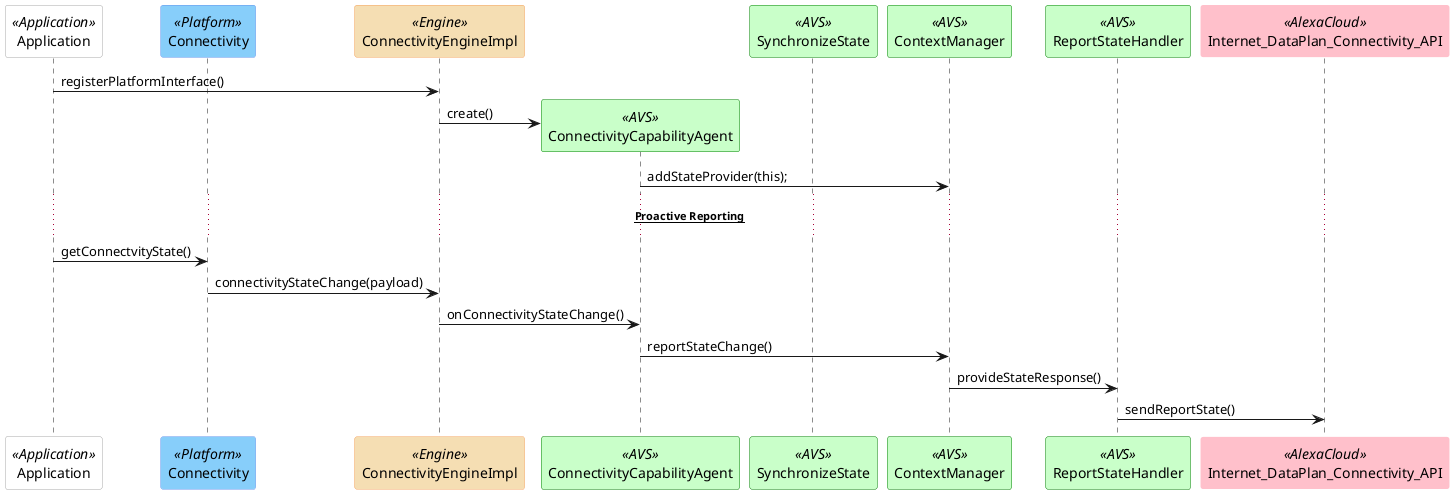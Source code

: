 @startuml

skinparam participant {
	BackgroundColor White
	ArrowColor Black
	BorderColor DarkGray
    BackgroundColor<<Engine>> Wheat
	BorderColor<<Engine>> SandyBrown
    BackgroundColor<<Platform>> LightSkyBlue
	BorderColor<<Platform>> CornflowerBlue
    BackgroundColor<<AVS>> TECHNOLOGY
	BorderColor<<AVS>> Green
	BorderColor<<AlexaCloud>> Pink
	BackgroundColor<<AlexaCloud>> Pink
}

participant Application <<Application>> order 20
participant Connectivity <<Platform>> order 30
participant ConnectivityEngineImpl <<Engine>> order 40
participant ConnectivityCapabilityAgent <<AVS>> order 50
participant SynchronizeState <<AVS>> order 60
participant ContextManager <<AVS>> order 70
participant ReportStateHandler <<AVS>> order 80
participant Internet_DataPlan_Connectivity_API <<AlexaCloud>> order 90

Application -> ConnectivityEngineImpl: registerPlatformInterface()
ConnectivityEngineImpl-> ConnectivityCapabilityAgent**:  create()
ConnectivityCapabilityAgent -> ContextManager : addStateProvider(this);

... __**Proactive Reporting**__ ...
Application -> Connectivity: getConnectvityState()
Connectivity -> ConnectivityEngineImpl: connectivityStateChange(payload)
ConnectivityEngineImpl -> ConnectivityCapabilityAgent: onConnectivityStateChange()
ConnectivityCapabilityAgent -> ContextManager: reportStateChange()
ContextManager -> ReportStateHandler : provideStateResponse()
ReportStateHandler -> Internet_DataPlan_Connectivity_API : sendReportState()

@enduml
